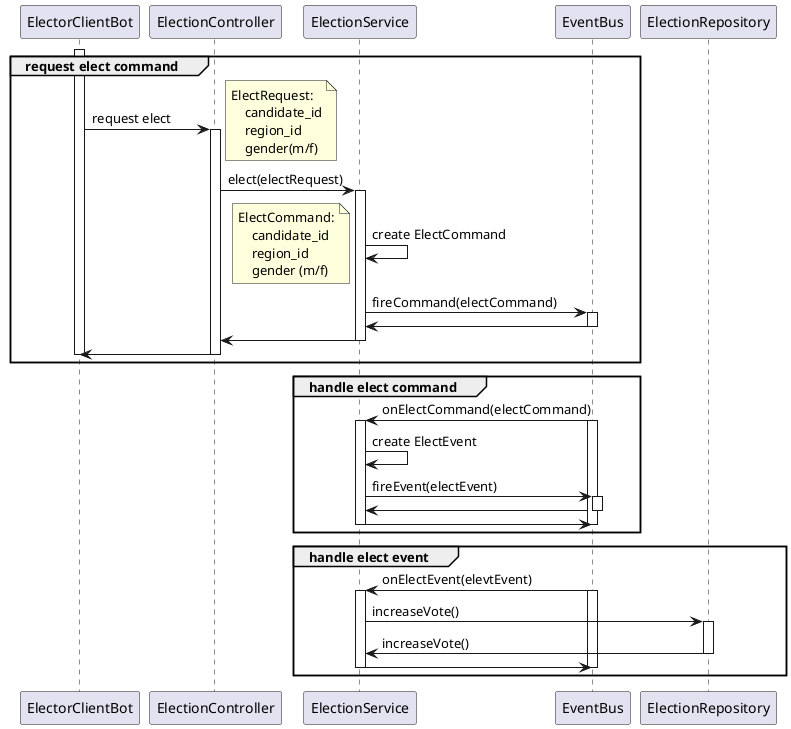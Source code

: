 @startuml

group request elect command
    activate ElectorClientBot

    ElectorClientBot -> ElectionController: request elect
    note right
        ElectRequest:
            candidate_id
            region_id
            gender(m/f)
    end note
    activate ElectionController

    ElectionController -> ElectionService: elect(electRequest)
    activate ElectionService

    ElectionService -> ElectionService: create ElectCommand
    note left
        ElectCommand:
            candidate_id
            region_id
            gender (m/f)
    end note

    ElectionService -> EventBus: fireCommand(electCommand)
    activate EventBus

    ElectionService <- EventBus
    deactivate EventBus

    ElectionController <- ElectionService
    deactivate ElectionService

    ElectorClientBot <- ElectionController
    deactivate ElectionController

    deactivate ElectorClientBot
end

group handle elect command
    EventBus -> ElectionService: onElectCommand(electCommand)
    activate EventBus
    activate ElectionService
    
    ElectionService -> ElectionService: create ElectEvent
    ElectionService -> EventBus: fireEvent(electEvent)
    activate EventBus
    
    ElectionService <- EventBus
    deactivate EventBus

    EventBus <- ElectionService
    deactivate ElectionService
    deactivate EventBus
end

group handle elect event
    EventBus -> ElectionService: onElectEvent(elevtEvent)
    activate EventBus
    activate ElectionService

    ElectionService -> ElectionRepository: increaseVote()
    activate ElectionRepository

    ElectionService <- ElectionRepository: increaseVote()
    deactivate ElectionRepository

    EventBus <- ElectionService
    deactivate ElectionService
    deactivate EventBus
end

@enduml